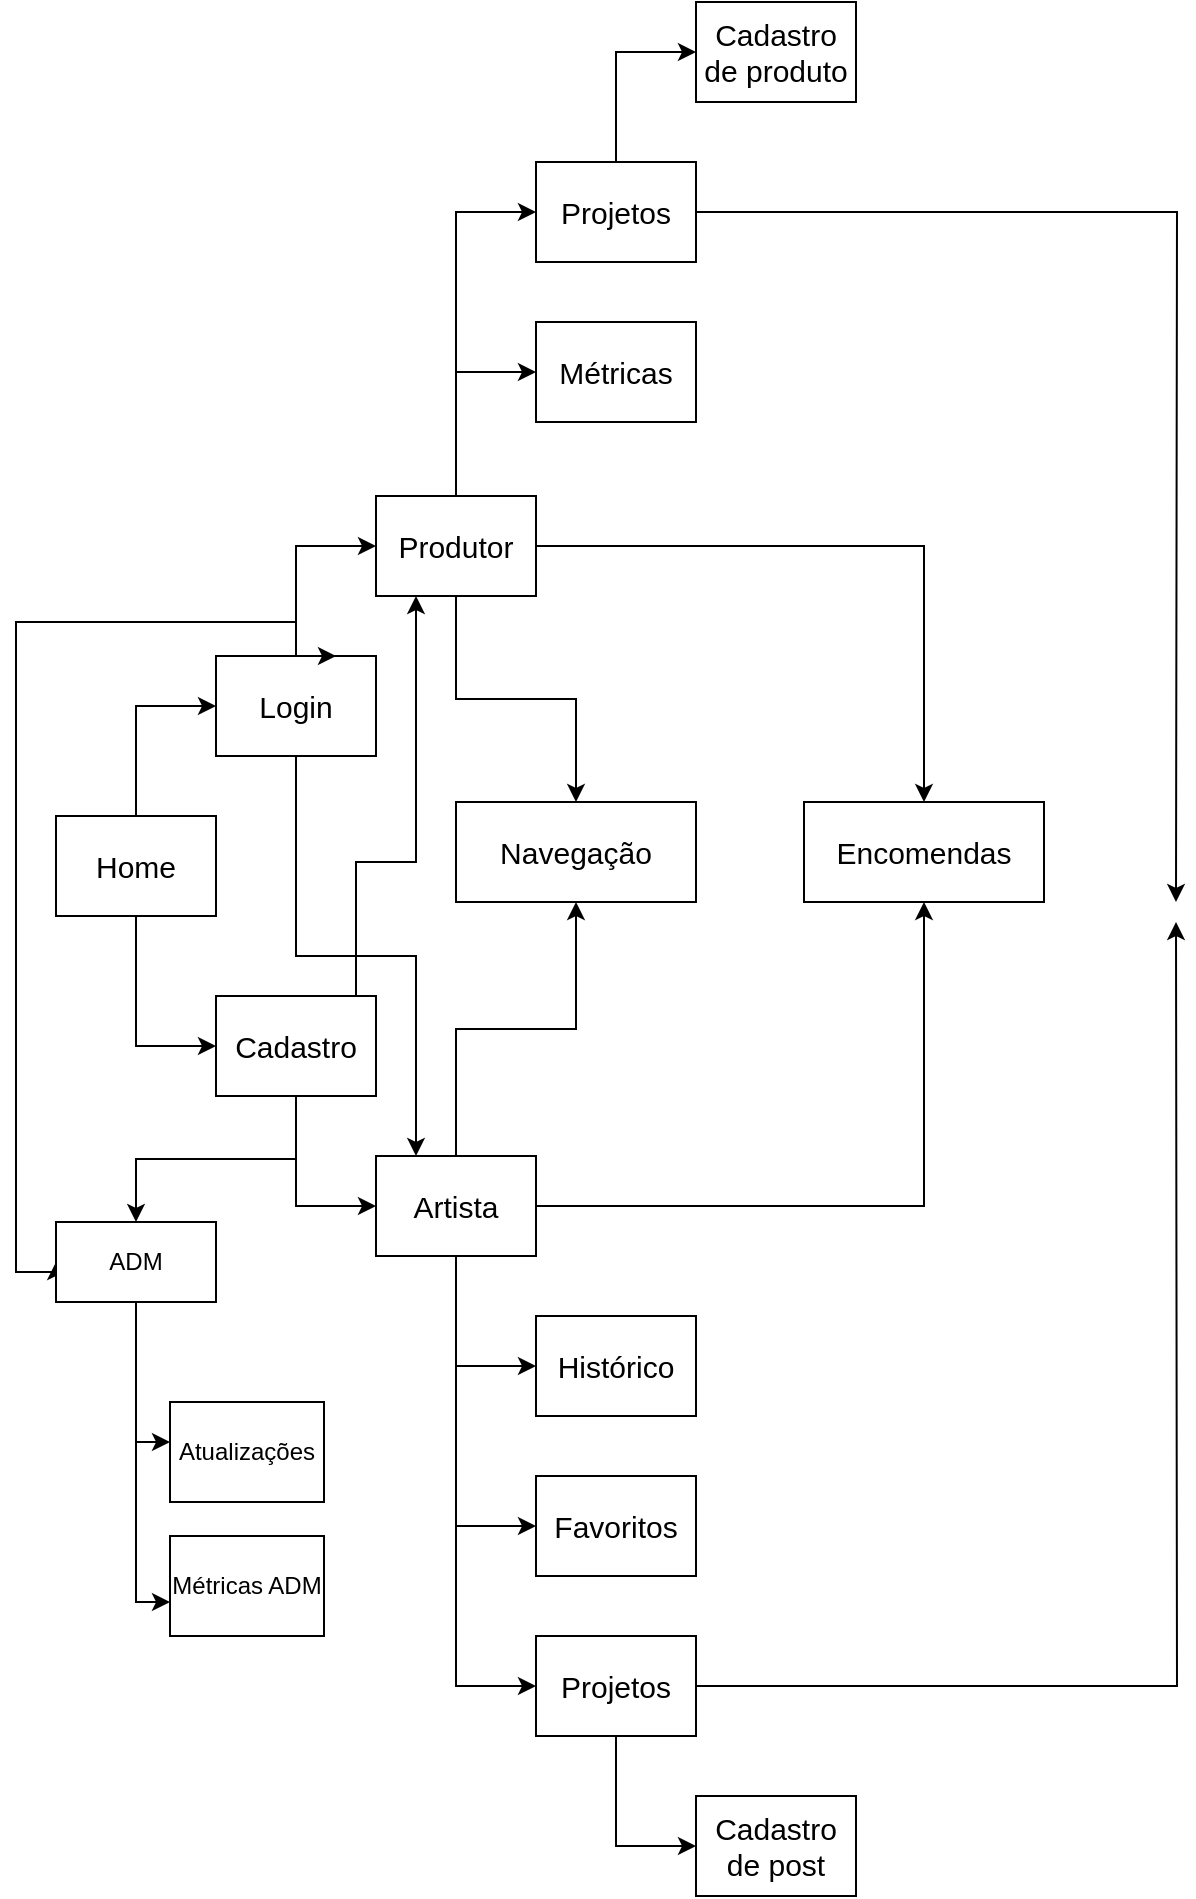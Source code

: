 <mxfile version="22.1.3" type="github">
  <diagram name="Página-1" id="YPCCSIbrw94es3A7F8fg">
    <mxGraphModel dx="897" dy="592" grid="1" gridSize="10" guides="1" tooltips="1" connect="1" arrows="1" fold="1" page="1" pageScale="1" pageWidth="827" pageHeight="1169" math="0" shadow="0">
      <root>
        <mxCell id="0" />
        <mxCell id="1" parent="0" />
        <mxCell id="E2JOAM4bUd9x7Qt6G4iH-24" style="edgeStyle=orthogonalEdgeStyle;rounded=0;orthogonalLoop=1;jettySize=auto;html=1;entryX=0;entryY=0.5;entryDx=0;entryDy=0;" parent="1" source="E2JOAM4bUd9x7Qt6G4iH-1" target="E2JOAM4bUd9x7Qt6G4iH-2" edge="1">
          <mxGeometry relative="1" as="geometry" />
        </mxCell>
        <mxCell id="E2JOAM4bUd9x7Qt6G4iH-25" style="edgeStyle=orthogonalEdgeStyle;rounded=0;orthogonalLoop=1;jettySize=auto;html=1;exitX=0.5;exitY=1;exitDx=0;exitDy=0;entryX=0;entryY=0.5;entryDx=0;entryDy=0;" parent="1" source="E2JOAM4bUd9x7Qt6G4iH-1" target="E2JOAM4bUd9x7Qt6G4iH-3" edge="1">
          <mxGeometry relative="1" as="geometry" />
        </mxCell>
        <mxCell id="E2JOAM4bUd9x7Qt6G4iH-1" value="&lt;font style=&quot;font-size: 15px;&quot;&gt;Home&lt;/font&gt;" style="rounded=0;whiteSpace=wrap;html=1;" parent="1" vertex="1">
          <mxGeometry x="133" y="567" width="80" height="50" as="geometry" />
        </mxCell>
        <mxCell id="E2JOAM4bUd9x7Qt6G4iH-27" style="edgeStyle=orthogonalEdgeStyle;rounded=0;orthogonalLoop=1;jettySize=auto;html=1;exitX=0.5;exitY=0;exitDx=0;exitDy=0;entryX=0;entryY=0.5;entryDx=0;entryDy=0;" parent="1" source="E2JOAM4bUd9x7Qt6G4iH-2" target="E2JOAM4bUd9x7Qt6G4iH-8" edge="1">
          <mxGeometry relative="1" as="geometry" />
        </mxCell>
        <mxCell id="ID5VeLGteGyQtklXn-D_-5" style="edgeStyle=orthogonalEdgeStyle;rounded=0;orthogonalLoop=1;jettySize=auto;html=1;" edge="1" parent="1" source="E2JOAM4bUd9x7Qt6G4iH-2" target="E2JOAM4bUd9x7Qt6G4iH-10">
          <mxGeometry relative="1" as="geometry">
            <Array as="points">
              <mxPoint x="253" y="637" />
              <mxPoint x="313" y="637" />
            </Array>
          </mxGeometry>
        </mxCell>
        <mxCell id="ID5VeLGteGyQtklXn-D_-10" style="edgeStyle=orthogonalEdgeStyle;rounded=0;orthogonalLoop=1;jettySize=auto;html=1;entryX=0;entryY=0.5;entryDx=0;entryDy=0;" edge="1" parent="1" source="E2JOAM4bUd9x7Qt6G4iH-2" target="ID5VeLGteGyQtklXn-D_-7">
          <mxGeometry relative="1" as="geometry">
            <Array as="points">
              <mxPoint x="253" y="470" />
              <mxPoint x="113" y="470" />
              <mxPoint x="113" y="795" />
            </Array>
          </mxGeometry>
        </mxCell>
        <mxCell id="E2JOAM4bUd9x7Qt6G4iH-2" value="&lt;span style=&quot;font-size: 15px;&quot;&gt;Login&lt;/span&gt;" style="rounded=0;whiteSpace=wrap;html=1;" parent="1" vertex="1">
          <mxGeometry x="213" y="487" width="80" height="50" as="geometry" />
        </mxCell>
        <mxCell id="E2JOAM4bUd9x7Qt6G4iH-26" style="edgeStyle=orthogonalEdgeStyle;rounded=0;orthogonalLoop=1;jettySize=auto;html=1;entryX=0;entryY=0.5;entryDx=0;entryDy=0;" parent="1" source="E2JOAM4bUd9x7Qt6G4iH-3" target="E2JOAM4bUd9x7Qt6G4iH-10" edge="1">
          <mxGeometry relative="1" as="geometry" />
        </mxCell>
        <mxCell id="ID5VeLGteGyQtklXn-D_-4" style="edgeStyle=orthogonalEdgeStyle;rounded=0;orthogonalLoop=1;jettySize=auto;html=1;" edge="1" parent="1" source="E2JOAM4bUd9x7Qt6G4iH-3" target="E2JOAM4bUd9x7Qt6G4iH-8">
          <mxGeometry relative="1" as="geometry">
            <Array as="points">
              <mxPoint x="283" y="590" />
              <mxPoint x="313" y="590" />
            </Array>
          </mxGeometry>
        </mxCell>
        <mxCell id="ID5VeLGteGyQtklXn-D_-8" style="edgeStyle=orthogonalEdgeStyle;rounded=0;orthogonalLoop=1;jettySize=auto;html=1;" edge="1" parent="1" source="E2JOAM4bUd9x7Qt6G4iH-3" target="ID5VeLGteGyQtklXn-D_-7">
          <mxGeometry relative="1" as="geometry" />
        </mxCell>
        <mxCell id="E2JOAM4bUd9x7Qt6G4iH-3" value="&lt;span style=&quot;font-size: 15px;&quot;&gt;Cadastro&lt;/span&gt;" style="rounded=0;whiteSpace=wrap;html=1;" parent="1" vertex="1">
          <mxGeometry x="213" y="657" width="80" height="50" as="geometry" />
        </mxCell>
        <mxCell id="E2JOAM4bUd9x7Qt6G4iH-4" style="edgeStyle=orthogonalEdgeStyle;rounded=0;orthogonalLoop=1;jettySize=auto;html=1;exitX=0.5;exitY=0;exitDx=0;exitDy=0;entryX=0.75;entryY=0;entryDx=0;entryDy=0;" parent="1" source="E2JOAM4bUd9x7Qt6G4iH-2" target="E2JOAM4bUd9x7Qt6G4iH-2" edge="1">
          <mxGeometry relative="1" as="geometry">
            <Array as="points">
              <mxPoint x="273" y="487" />
            </Array>
          </mxGeometry>
        </mxCell>
        <mxCell id="E2JOAM4bUd9x7Qt6G4iH-29" style="edgeStyle=orthogonalEdgeStyle;rounded=0;orthogonalLoop=1;jettySize=auto;html=1;exitX=0.5;exitY=0;exitDx=0;exitDy=0;entryX=0;entryY=0.5;entryDx=0;entryDy=0;" parent="1" source="E2JOAM4bUd9x7Qt6G4iH-8" target="E2JOAM4bUd9x7Qt6G4iH-18" edge="1">
          <mxGeometry relative="1" as="geometry" />
        </mxCell>
        <mxCell id="E2JOAM4bUd9x7Qt6G4iH-31" style="edgeStyle=orthogonalEdgeStyle;rounded=0;orthogonalLoop=1;jettySize=auto;html=1;entryX=0;entryY=0.5;entryDx=0;entryDy=0;" parent="1" source="E2JOAM4bUd9x7Qt6G4iH-8" target="E2JOAM4bUd9x7Qt6G4iH-15" edge="1">
          <mxGeometry relative="1" as="geometry" />
        </mxCell>
        <mxCell id="E2JOAM4bUd9x7Qt6G4iH-50" style="edgeStyle=orthogonalEdgeStyle;rounded=0;orthogonalLoop=1;jettySize=auto;html=1;" parent="1" source="E2JOAM4bUd9x7Qt6G4iH-8" target="E2JOAM4bUd9x7Qt6G4iH-20" edge="1">
          <mxGeometry relative="1" as="geometry" />
        </mxCell>
        <mxCell id="E2JOAM4bUd9x7Qt6G4iH-53" style="edgeStyle=orthogonalEdgeStyle;rounded=0;orthogonalLoop=1;jettySize=auto;html=1;entryX=0.5;entryY=0;entryDx=0;entryDy=0;" parent="1" source="E2JOAM4bUd9x7Qt6G4iH-8" target="E2JOAM4bUd9x7Qt6G4iH-52" edge="1">
          <mxGeometry relative="1" as="geometry" />
        </mxCell>
        <mxCell id="E2JOAM4bUd9x7Qt6G4iH-8" value="&lt;span style=&quot;font-size: 15px;&quot;&gt;Produtor&lt;/span&gt;" style="rounded=0;whiteSpace=wrap;html=1;" parent="1" vertex="1">
          <mxGeometry x="293" y="407" width="80" height="50" as="geometry" />
        </mxCell>
        <mxCell id="E2JOAM4bUd9x7Qt6G4iH-38" style="edgeStyle=orthogonalEdgeStyle;rounded=0;orthogonalLoop=1;jettySize=auto;html=1;entryX=0;entryY=0.5;entryDx=0;entryDy=0;" parent="1" source="E2JOAM4bUd9x7Qt6G4iH-10" target="E2JOAM4bUd9x7Qt6G4iH-36" edge="1">
          <mxGeometry relative="1" as="geometry" />
        </mxCell>
        <mxCell id="E2JOAM4bUd9x7Qt6G4iH-39" style="edgeStyle=orthogonalEdgeStyle;rounded=0;orthogonalLoop=1;jettySize=auto;html=1;entryX=0;entryY=0.5;entryDx=0;entryDy=0;" parent="1" source="E2JOAM4bUd9x7Qt6G4iH-10" target="E2JOAM4bUd9x7Qt6G4iH-37" edge="1">
          <mxGeometry relative="1" as="geometry" />
        </mxCell>
        <mxCell id="E2JOAM4bUd9x7Qt6G4iH-41" style="edgeStyle=orthogonalEdgeStyle;rounded=0;orthogonalLoop=1;jettySize=auto;html=1;entryX=0;entryY=0.5;entryDx=0;entryDy=0;" parent="1" source="E2JOAM4bUd9x7Qt6G4iH-10" target="E2JOAM4bUd9x7Qt6G4iH-40" edge="1">
          <mxGeometry relative="1" as="geometry" />
        </mxCell>
        <mxCell id="E2JOAM4bUd9x7Qt6G4iH-51" style="edgeStyle=orthogonalEdgeStyle;rounded=0;orthogonalLoop=1;jettySize=auto;html=1;entryX=0.5;entryY=1;entryDx=0;entryDy=0;" parent="1" source="E2JOAM4bUd9x7Qt6G4iH-10" target="E2JOAM4bUd9x7Qt6G4iH-20" edge="1">
          <mxGeometry relative="1" as="geometry" />
        </mxCell>
        <mxCell id="E2JOAM4bUd9x7Qt6G4iH-58" style="edgeStyle=orthogonalEdgeStyle;rounded=0;orthogonalLoop=1;jettySize=auto;html=1;" parent="1" source="E2JOAM4bUd9x7Qt6G4iH-10" target="E2JOAM4bUd9x7Qt6G4iH-52" edge="1">
          <mxGeometry relative="1" as="geometry" />
        </mxCell>
        <mxCell id="E2JOAM4bUd9x7Qt6G4iH-10" value="&lt;span style=&quot;font-size: 15px;&quot;&gt;Artista&lt;/span&gt;" style="rounded=0;whiteSpace=wrap;html=1;" parent="1" vertex="1">
          <mxGeometry x="293" y="737" width="80" height="50" as="geometry" />
        </mxCell>
        <mxCell id="E2JOAM4bUd9x7Qt6G4iH-35" style="edgeStyle=orthogonalEdgeStyle;rounded=0;orthogonalLoop=1;jettySize=auto;html=1;entryX=0;entryY=0.5;entryDx=0;entryDy=0;" parent="1" source="E2JOAM4bUd9x7Qt6G4iH-15" target="E2JOAM4bUd9x7Qt6G4iH-32" edge="1">
          <mxGeometry relative="1" as="geometry" />
        </mxCell>
        <mxCell id="E2JOAM4bUd9x7Qt6G4iH-55" style="edgeStyle=orthogonalEdgeStyle;rounded=0;orthogonalLoop=1;jettySize=auto;html=1;" parent="1" source="E2JOAM4bUd9x7Qt6G4iH-15" edge="1">
          <mxGeometry relative="1" as="geometry">
            <mxPoint x="693" y="610" as="targetPoint" />
          </mxGeometry>
        </mxCell>
        <mxCell id="E2JOAM4bUd9x7Qt6G4iH-15" value="&lt;span style=&quot;font-size: 15px;&quot;&gt;Projetos&lt;br&gt;&lt;/span&gt;" style="rounded=0;whiteSpace=wrap;html=1;" parent="1" vertex="1">
          <mxGeometry x="373" y="240" width="80" height="50" as="geometry" />
        </mxCell>
        <mxCell id="E2JOAM4bUd9x7Qt6G4iH-18" value="&lt;span style=&quot;font-size: 15px;&quot;&gt;Métricas&lt;br&gt;&lt;/span&gt;" style="rounded=0;whiteSpace=wrap;html=1;" parent="1" vertex="1">
          <mxGeometry x="373" y="320" width="80" height="50" as="geometry" />
        </mxCell>
        <mxCell id="E2JOAM4bUd9x7Qt6G4iH-20" value="&lt;span style=&quot;font-size: 15px;&quot;&gt;Encomendas&lt;/span&gt;" style="rounded=0;whiteSpace=wrap;html=1;" parent="1" vertex="1">
          <mxGeometry x="507" y="560" width="120" height="50" as="geometry" />
        </mxCell>
        <mxCell id="E2JOAM4bUd9x7Qt6G4iH-32" value="&lt;span style=&quot;font-size: 15px;&quot;&gt;Cadastro de produto&lt;br&gt;&lt;/span&gt;" style="rounded=0;whiteSpace=wrap;html=1;" parent="1" vertex="1">
          <mxGeometry x="453" y="160" width="80" height="50" as="geometry" />
        </mxCell>
        <mxCell id="E2JOAM4bUd9x7Qt6G4iH-36" value="&lt;span style=&quot;font-size: 15px;&quot;&gt;Histórico&lt;/span&gt;" style="rounded=0;whiteSpace=wrap;html=1;" parent="1" vertex="1">
          <mxGeometry x="373" y="817" width="80" height="50" as="geometry" />
        </mxCell>
        <mxCell id="E2JOAM4bUd9x7Qt6G4iH-49" style="edgeStyle=orthogonalEdgeStyle;rounded=0;orthogonalLoop=1;jettySize=auto;html=1;entryX=0;entryY=0.5;entryDx=0;entryDy=0;" parent="1" source="E2JOAM4bUd9x7Qt6G4iH-37" target="E2JOAM4bUd9x7Qt6G4iH-48" edge="1">
          <mxGeometry relative="1" as="geometry" />
        </mxCell>
        <mxCell id="E2JOAM4bUd9x7Qt6G4iH-56" style="edgeStyle=orthogonalEdgeStyle;rounded=0;orthogonalLoop=1;jettySize=auto;html=1;" parent="1" source="E2JOAM4bUd9x7Qt6G4iH-37" edge="1">
          <mxGeometry relative="1" as="geometry">
            <mxPoint x="693" y="620" as="targetPoint" />
          </mxGeometry>
        </mxCell>
        <mxCell id="E2JOAM4bUd9x7Qt6G4iH-37" value="&lt;span style=&quot;font-size: 15px;&quot;&gt;Projetos&lt;/span&gt;" style="rounded=0;whiteSpace=wrap;html=1;" parent="1" vertex="1">
          <mxGeometry x="373" y="977" width="80" height="50" as="geometry" />
        </mxCell>
        <mxCell id="E2JOAM4bUd9x7Qt6G4iH-40" value="&lt;span style=&quot;font-size: 15px;&quot;&gt;Favoritos&lt;/span&gt;" style="rounded=0;whiteSpace=wrap;html=1;" parent="1" vertex="1">
          <mxGeometry x="373" y="897" width="80" height="50" as="geometry" />
        </mxCell>
        <mxCell id="E2JOAM4bUd9x7Qt6G4iH-48" value="&lt;span style=&quot;font-size: 15px;&quot;&gt;Cadastro de post&lt;br&gt;&lt;/span&gt;" style="rounded=0;whiteSpace=wrap;html=1;" parent="1" vertex="1">
          <mxGeometry x="453" y="1057" width="80" height="50" as="geometry" />
        </mxCell>
        <mxCell id="E2JOAM4bUd9x7Qt6G4iH-52" value="&lt;span style=&quot;font-size: 15px;&quot;&gt;Navegação&lt;/span&gt;" style="rounded=0;whiteSpace=wrap;html=1;" parent="1" vertex="1">
          <mxGeometry x="333" y="560" width="120" height="50" as="geometry" />
        </mxCell>
        <mxCell id="ID5VeLGteGyQtklXn-D_-12" style="edgeStyle=orthogonalEdgeStyle;rounded=0;orthogonalLoop=1;jettySize=auto;html=1;" edge="1" parent="1" source="ID5VeLGteGyQtklXn-D_-7" target="ID5VeLGteGyQtklXn-D_-11">
          <mxGeometry relative="1" as="geometry">
            <Array as="points">
              <mxPoint x="173" y="880" />
            </Array>
          </mxGeometry>
        </mxCell>
        <mxCell id="ID5VeLGteGyQtklXn-D_-17" style="edgeStyle=orthogonalEdgeStyle;rounded=0;orthogonalLoop=1;jettySize=auto;html=1;" edge="1" parent="1" source="ID5VeLGteGyQtklXn-D_-7" target="ID5VeLGteGyQtklXn-D_-16">
          <mxGeometry relative="1" as="geometry">
            <Array as="points">
              <mxPoint x="173" y="960" />
            </Array>
          </mxGeometry>
        </mxCell>
        <mxCell id="ID5VeLGteGyQtklXn-D_-7" value="&lt;div&gt;ADM&lt;/div&gt;" style="rounded=0;whiteSpace=wrap;html=1;" vertex="1" parent="1">
          <mxGeometry x="133" y="770" width="80" height="40" as="geometry" />
        </mxCell>
        <mxCell id="ID5VeLGteGyQtklXn-D_-11" value="Atualizações" style="rounded=0;whiteSpace=wrap;html=1;" vertex="1" parent="1">
          <mxGeometry x="190" y="860" width="77" height="50" as="geometry" />
        </mxCell>
        <mxCell id="ID5VeLGteGyQtklXn-D_-16" value="Métricas ADM" style="rounded=0;whiteSpace=wrap;html=1;" vertex="1" parent="1">
          <mxGeometry x="190" y="927" width="77" height="50" as="geometry" />
        </mxCell>
      </root>
    </mxGraphModel>
  </diagram>
</mxfile>
